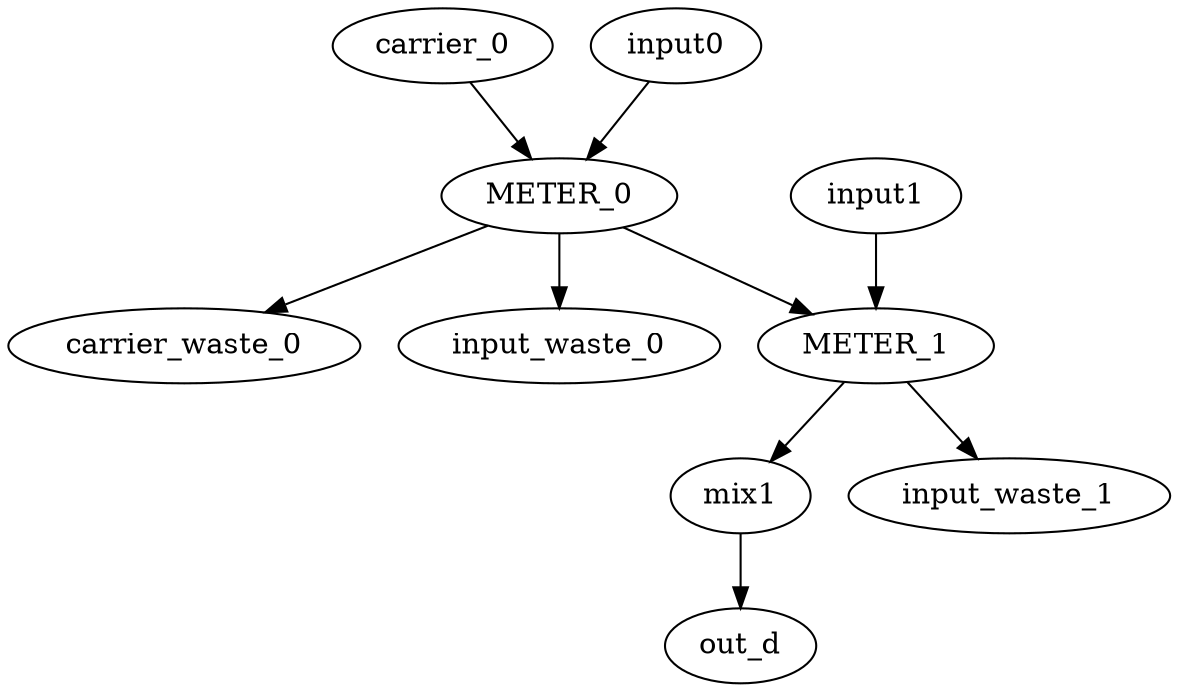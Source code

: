 strict digraph "" {
	carrier_0 -> METER_0;
	METER_0 -> carrier_waste_0;
	METER_0 -> input_waste_0;
	METER_0 -> METER_1;
	input0 -> METER_0;
	mix1 -> out_d;
	METER_1 -> mix1;
	METER_1 -> input_waste_1;
	input1 -> METER_1;
}
